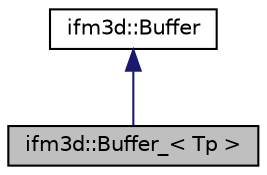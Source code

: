 digraph "ifm3d::Buffer_&lt; Tp &gt;"
{
 // LATEX_PDF_SIZE
  bgcolor="transparent";
  edge [fontname="Helvetica",fontsize="10",labelfontname="Helvetica",labelfontsize="10"];
  node [fontname="Helvetica",fontsize="10",shape=record];
  Node1 [label="ifm3d::Buffer_\< Tp \>",height=0.2,width=0.4,color="black", fillcolor="grey75", style="filled", fontcolor="black",tooltip=" "];
  Node2 -> Node1 [dir="back",color="midnightblue",fontsize="10",style="solid",fontname="Helvetica"];
  Node2 [label="ifm3d::Buffer",height=0.2,width=0.4,color="black",URL="$classifm3d_1_1Buffer.html",tooltip="The class Buffer represent a STL conatiner to store data from the ifm devices in 2 dimension and supp..."];
}
